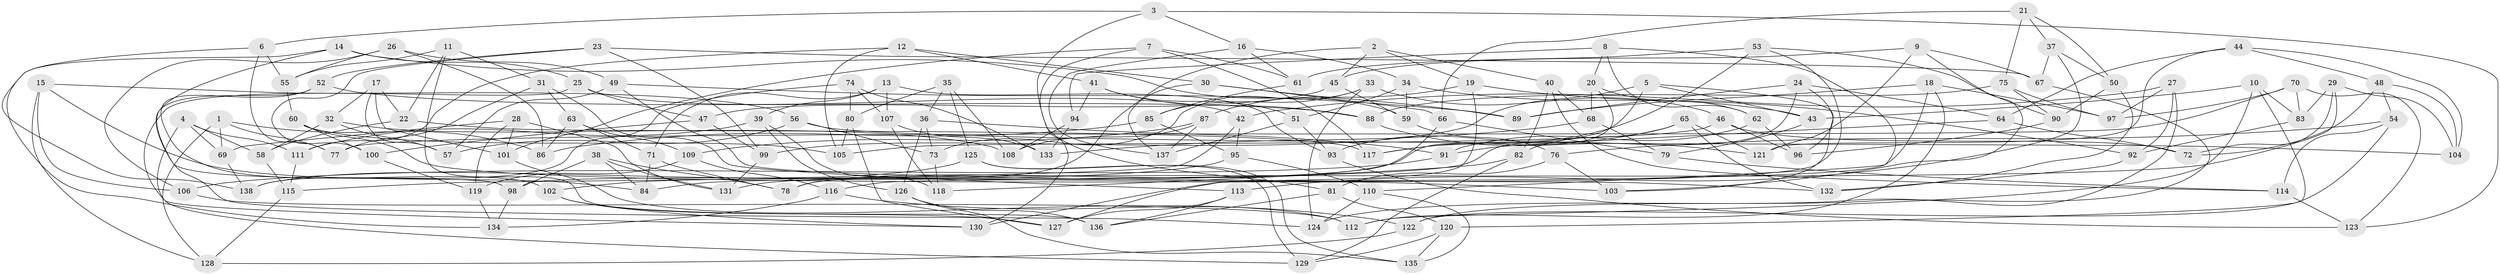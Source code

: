 // coarse degree distribution, {4: 0.5670103092783505, 3: 0.041237113402061855, 6: 0.24742268041237114, 5: 0.14432989690721648}
// Generated by graph-tools (version 1.1) at 2025/38/03/04/25 23:38:18]
// undirected, 138 vertices, 276 edges
graph export_dot {
  node [color=gray90,style=filled];
  1;
  2;
  3;
  4;
  5;
  6;
  7;
  8;
  9;
  10;
  11;
  12;
  13;
  14;
  15;
  16;
  17;
  18;
  19;
  20;
  21;
  22;
  23;
  24;
  25;
  26;
  27;
  28;
  29;
  30;
  31;
  32;
  33;
  34;
  35;
  36;
  37;
  38;
  39;
  40;
  41;
  42;
  43;
  44;
  45;
  46;
  47;
  48;
  49;
  50;
  51;
  52;
  53;
  54;
  55;
  56;
  57;
  58;
  59;
  60;
  61;
  62;
  63;
  64;
  65;
  66;
  67;
  68;
  69;
  70;
  71;
  72;
  73;
  74;
  75;
  76;
  77;
  78;
  79;
  80;
  81;
  82;
  83;
  84;
  85;
  86;
  87;
  88;
  89;
  90;
  91;
  92;
  93;
  94;
  95;
  96;
  97;
  98;
  99;
  100;
  101;
  102;
  103;
  104;
  105;
  106;
  107;
  108;
  109;
  110;
  111;
  112;
  113;
  114;
  115;
  116;
  117;
  118;
  119;
  120;
  121;
  122;
  123;
  124;
  125;
  126;
  127;
  128;
  129;
  130;
  131;
  132;
  133;
  134;
  135;
  136;
  137;
  138;
  1 -- 77;
  1 -- 128;
  1 -- 86;
  1 -- 69;
  2 -- 45;
  2 -- 19;
  2 -- 40;
  2 -- 78;
  3 -- 123;
  3 -- 6;
  3 -- 16;
  3 -- 81;
  4 -- 69;
  4 -- 129;
  4 -- 111;
  4 -- 58;
  5 -- 43;
  5 -- 117;
  5 -- 99;
  5 -- 103;
  6 -- 55;
  6 -- 77;
  6 -- 138;
  7 -- 117;
  7 -- 130;
  7 -- 101;
  7 -- 61;
  8 -- 110;
  8 -- 20;
  8 -- 94;
  8 -- 62;
  9 -- 121;
  9 -- 67;
  9 -- 45;
  9 -- 103;
  10 -- 83;
  10 -- 120;
  10 -- 43;
  10 -- 112;
  11 -- 31;
  11 -- 136;
  11 -- 22;
  11 -- 55;
  12 -- 41;
  12 -- 105;
  12 -- 111;
  12 -- 30;
  13 -- 39;
  13 -- 93;
  13 -- 71;
  13 -- 107;
  14 -- 59;
  14 -- 134;
  14 -- 25;
  14 -- 98;
  15 -- 84;
  15 -- 56;
  15 -- 106;
  15 -- 128;
  16 -- 61;
  16 -- 137;
  16 -- 34;
  17 -- 57;
  17 -- 101;
  17 -- 22;
  17 -- 32;
  18 -- 130;
  18 -- 112;
  18 -- 97;
  18 -- 89;
  19 -- 92;
  19 -- 127;
  19 -- 87;
  20 -- 62;
  20 -- 68;
  20 -- 78;
  21 -- 50;
  21 -- 75;
  21 -- 37;
  21 -- 66;
  22 -- 117;
  22 -- 58;
  23 -- 67;
  23 -- 99;
  23 -- 100;
  23 -- 52;
  24 -- 96;
  24 -- 84;
  24 -- 64;
  24 -- 89;
  25 -- 130;
  25 -- 42;
  25 -- 47;
  26 -- 49;
  26 -- 86;
  26 -- 106;
  26 -- 55;
  27 -- 97;
  27 -- 42;
  27 -- 92;
  27 -- 124;
  28 -- 101;
  28 -- 69;
  28 -- 131;
  28 -- 119;
  29 -- 131;
  29 -- 104;
  29 -- 83;
  29 -- 72;
  30 -- 137;
  30 -- 89;
  30 -- 66;
  31 -- 77;
  31 -- 63;
  31 -- 113;
  32 -- 108;
  32 -- 58;
  32 -- 57;
  33 -- 124;
  33 -- 46;
  33 -- 73;
  33 -- 85;
  34 -- 43;
  34 -- 51;
  34 -- 59;
  35 -- 80;
  35 -- 36;
  35 -- 125;
  35 -- 108;
  36 -- 73;
  36 -- 91;
  36 -- 126;
  37 -- 113;
  37 -- 50;
  37 -- 67;
  38 -- 98;
  38 -- 131;
  38 -- 78;
  38 -- 84;
  39 -- 126;
  39 -- 118;
  39 -- 111;
  40 -- 68;
  40 -- 82;
  40 -- 114;
  41 -- 51;
  41 -- 94;
  41 -- 88;
  42 -- 95;
  42 -- 115;
  43 -- 79;
  44 -- 64;
  44 -- 48;
  44 -- 104;
  44 -- 121;
  45 -- 59;
  45 -- 47;
  46 -- 105;
  46 -- 72;
  46 -- 96;
  47 -- 99;
  47 -- 100;
  48 -- 72;
  48 -- 54;
  48 -- 104;
  49 -- 57;
  49 -- 132;
  49 -- 89;
  50 -- 90;
  50 -- 132;
  51 -- 93;
  51 -- 137;
  52 -- 124;
  52 -- 102;
  52 -- 88;
  53 -- 61;
  53 -- 98;
  53 -- 90;
  53 -- 93;
  54 -- 114;
  54 -- 122;
  54 -- 76;
  55 -- 60;
  56 -- 104;
  56 -- 73;
  56 -- 57;
  58 -- 115;
  59 -- 76;
  60 -- 105;
  60 -- 100;
  60 -- 103;
  61 -- 85;
  62 -- 91;
  62 -- 96;
  63 -- 86;
  63 -- 71;
  63 -- 109;
  64 -- 91;
  64 -- 72;
  65 -- 82;
  65 -- 117;
  65 -- 132;
  65 -- 121;
  66 -- 79;
  66 -- 116;
  67 -- 122;
  68 -- 133;
  68 -- 79;
  69 -- 138;
  70 -- 83;
  70 -- 77;
  70 -- 97;
  70 -- 123;
  71 -- 84;
  71 -- 78;
  73 -- 118;
  74 -- 133;
  74 -- 138;
  74 -- 107;
  74 -- 80;
  75 -- 97;
  75 -- 90;
  75 -- 88;
  76 -- 81;
  76 -- 103;
  79 -- 114;
  80 -- 105;
  80 -- 127;
  81 -- 136;
  81 -- 120;
  82 -- 129;
  82 -- 118;
  83 -- 92;
  85 -- 86;
  85 -- 95;
  87 -- 109;
  87 -- 108;
  87 -- 137;
  88 -- 121;
  90 -- 96;
  91 -- 106;
  92 -- 132;
  93 -- 123;
  94 -- 133;
  94 -- 108;
  95 -- 110;
  95 -- 102;
  98 -- 134;
  99 -- 131;
  100 -- 119;
  101 -- 112;
  102 -- 127;
  102 -- 130;
  106 -- 112;
  107 -- 118;
  107 -- 133;
  109 -- 119;
  109 -- 116;
  110 -- 135;
  110 -- 124;
  111 -- 115;
  113 -- 127;
  113 -- 136;
  114 -- 123;
  115 -- 128;
  116 -- 134;
  116 -- 122;
  119 -- 134;
  120 -- 129;
  120 -- 135;
  122 -- 128;
  125 -- 129;
  125 -- 138;
  125 -- 135;
  126 -- 136;
  126 -- 135;
}
